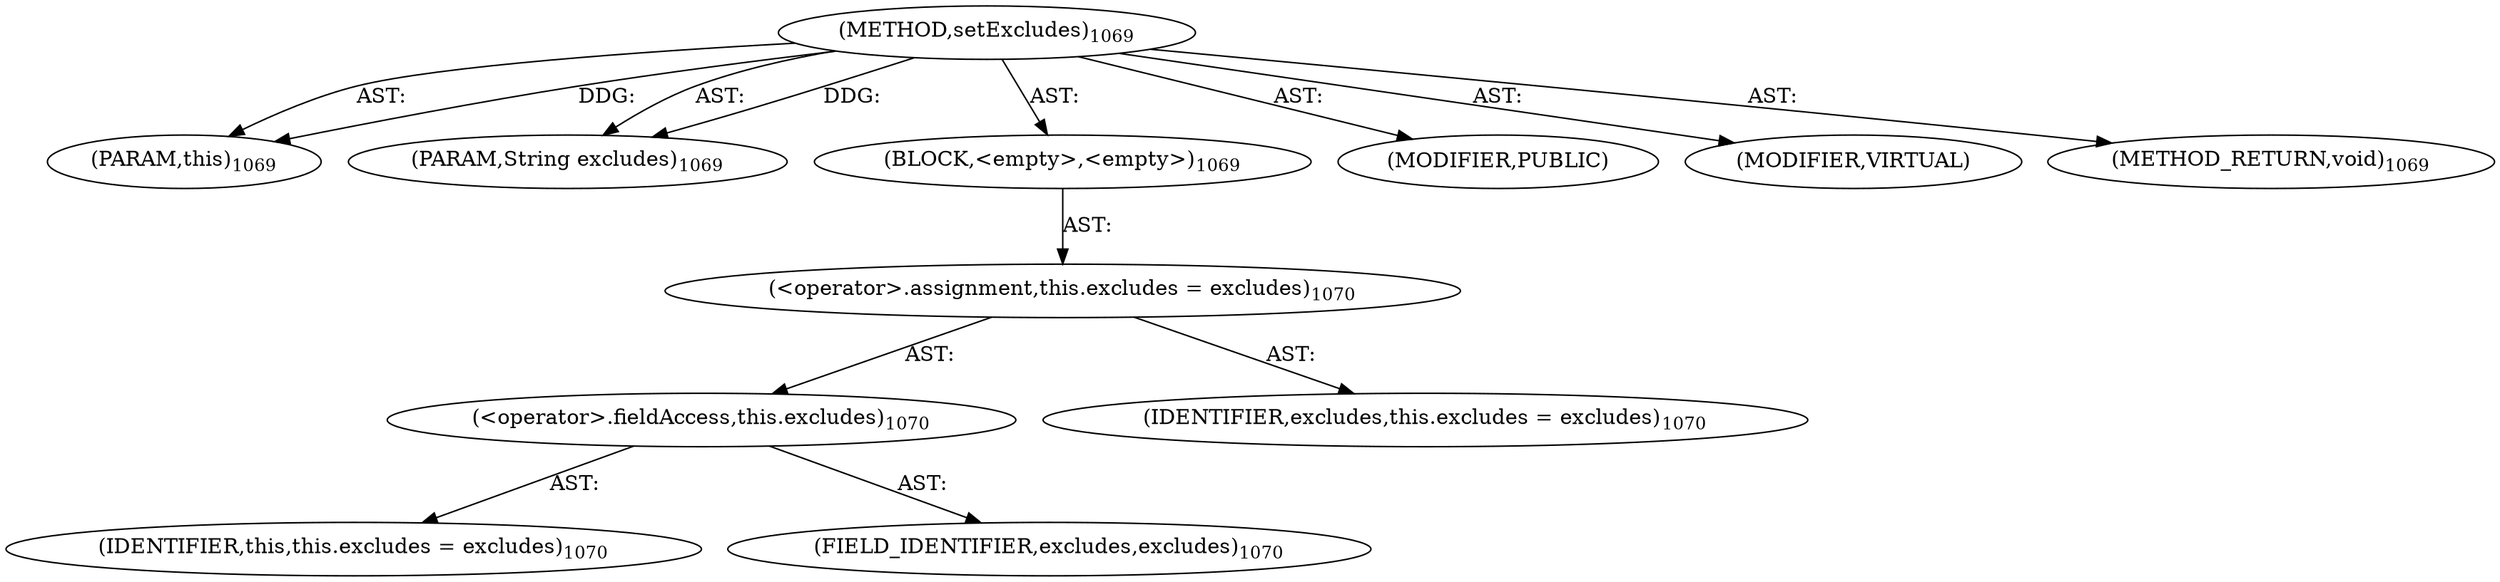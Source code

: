 digraph "setExcludes" {  
"111669149735" [label = <(METHOD,setExcludes)<SUB>1069</SUB>> ]
"115964117014" [label = <(PARAM,this)<SUB>1069</SUB>> ]
"115964117076" [label = <(PARAM,String excludes)<SUB>1069</SUB>> ]
"25769803865" [label = <(BLOCK,&lt;empty&gt;,&lt;empty&gt;)<SUB>1069</SUB>> ]
"30064771521" [label = <(&lt;operator&gt;.assignment,this.excludes = excludes)<SUB>1070</SUB>> ]
"30064771522" [label = <(&lt;operator&gt;.fieldAccess,this.excludes)<SUB>1070</SUB>> ]
"68719476820" [label = <(IDENTIFIER,this,this.excludes = excludes)<SUB>1070</SUB>> ]
"55834574910" [label = <(FIELD_IDENTIFIER,excludes,excludes)<SUB>1070</SUB>> ]
"68719477134" [label = <(IDENTIFIER,excludes,this.excludes = excludes)<SUB>1070</SUB>> ]
"133143986277" [label = <(MODIFIER,PUBLIC)> ]
"133143986278" [label = <(MODIFIER,VIRTUAL)> ]
"128849018919" [label = <(METHOD_RETURN,void)<SUB>1069</SUB>> ]
  "111669149735" -> "115964117014"  [ label = "AST: "] 
  "111669149735" -> "115964117076"  [ label = "AST: "] 
  "111669149735" -> "25769803865"  [ label = "AST: "] 
  "111669149735" -> "133143986277"  [ label = "AST: "] 
  "111669149735" -> "133143986278"  [ label = "AST: "] 
  "111669149735" -> "128849018919"  [ label = "AST: "] 
  "25769803865" -> "30064771521"  [ label = "AST: "] 
  "30064771521" -> "30064771522"  [ label = "AST: "] 
  "30064771521" -> "68719477134"  [ label = "AST: "] 
  "30064771522" -> "68719476820"  [ label = "AST: "] 
  "30064771522" -> "55834574910"  [ label = "AST: "] 
  "111669149735" -> "115964117014"  [ label = "DDG: "] 
  "111669149735" -> "115964117076"  [ label = "DDG: "] 
}
